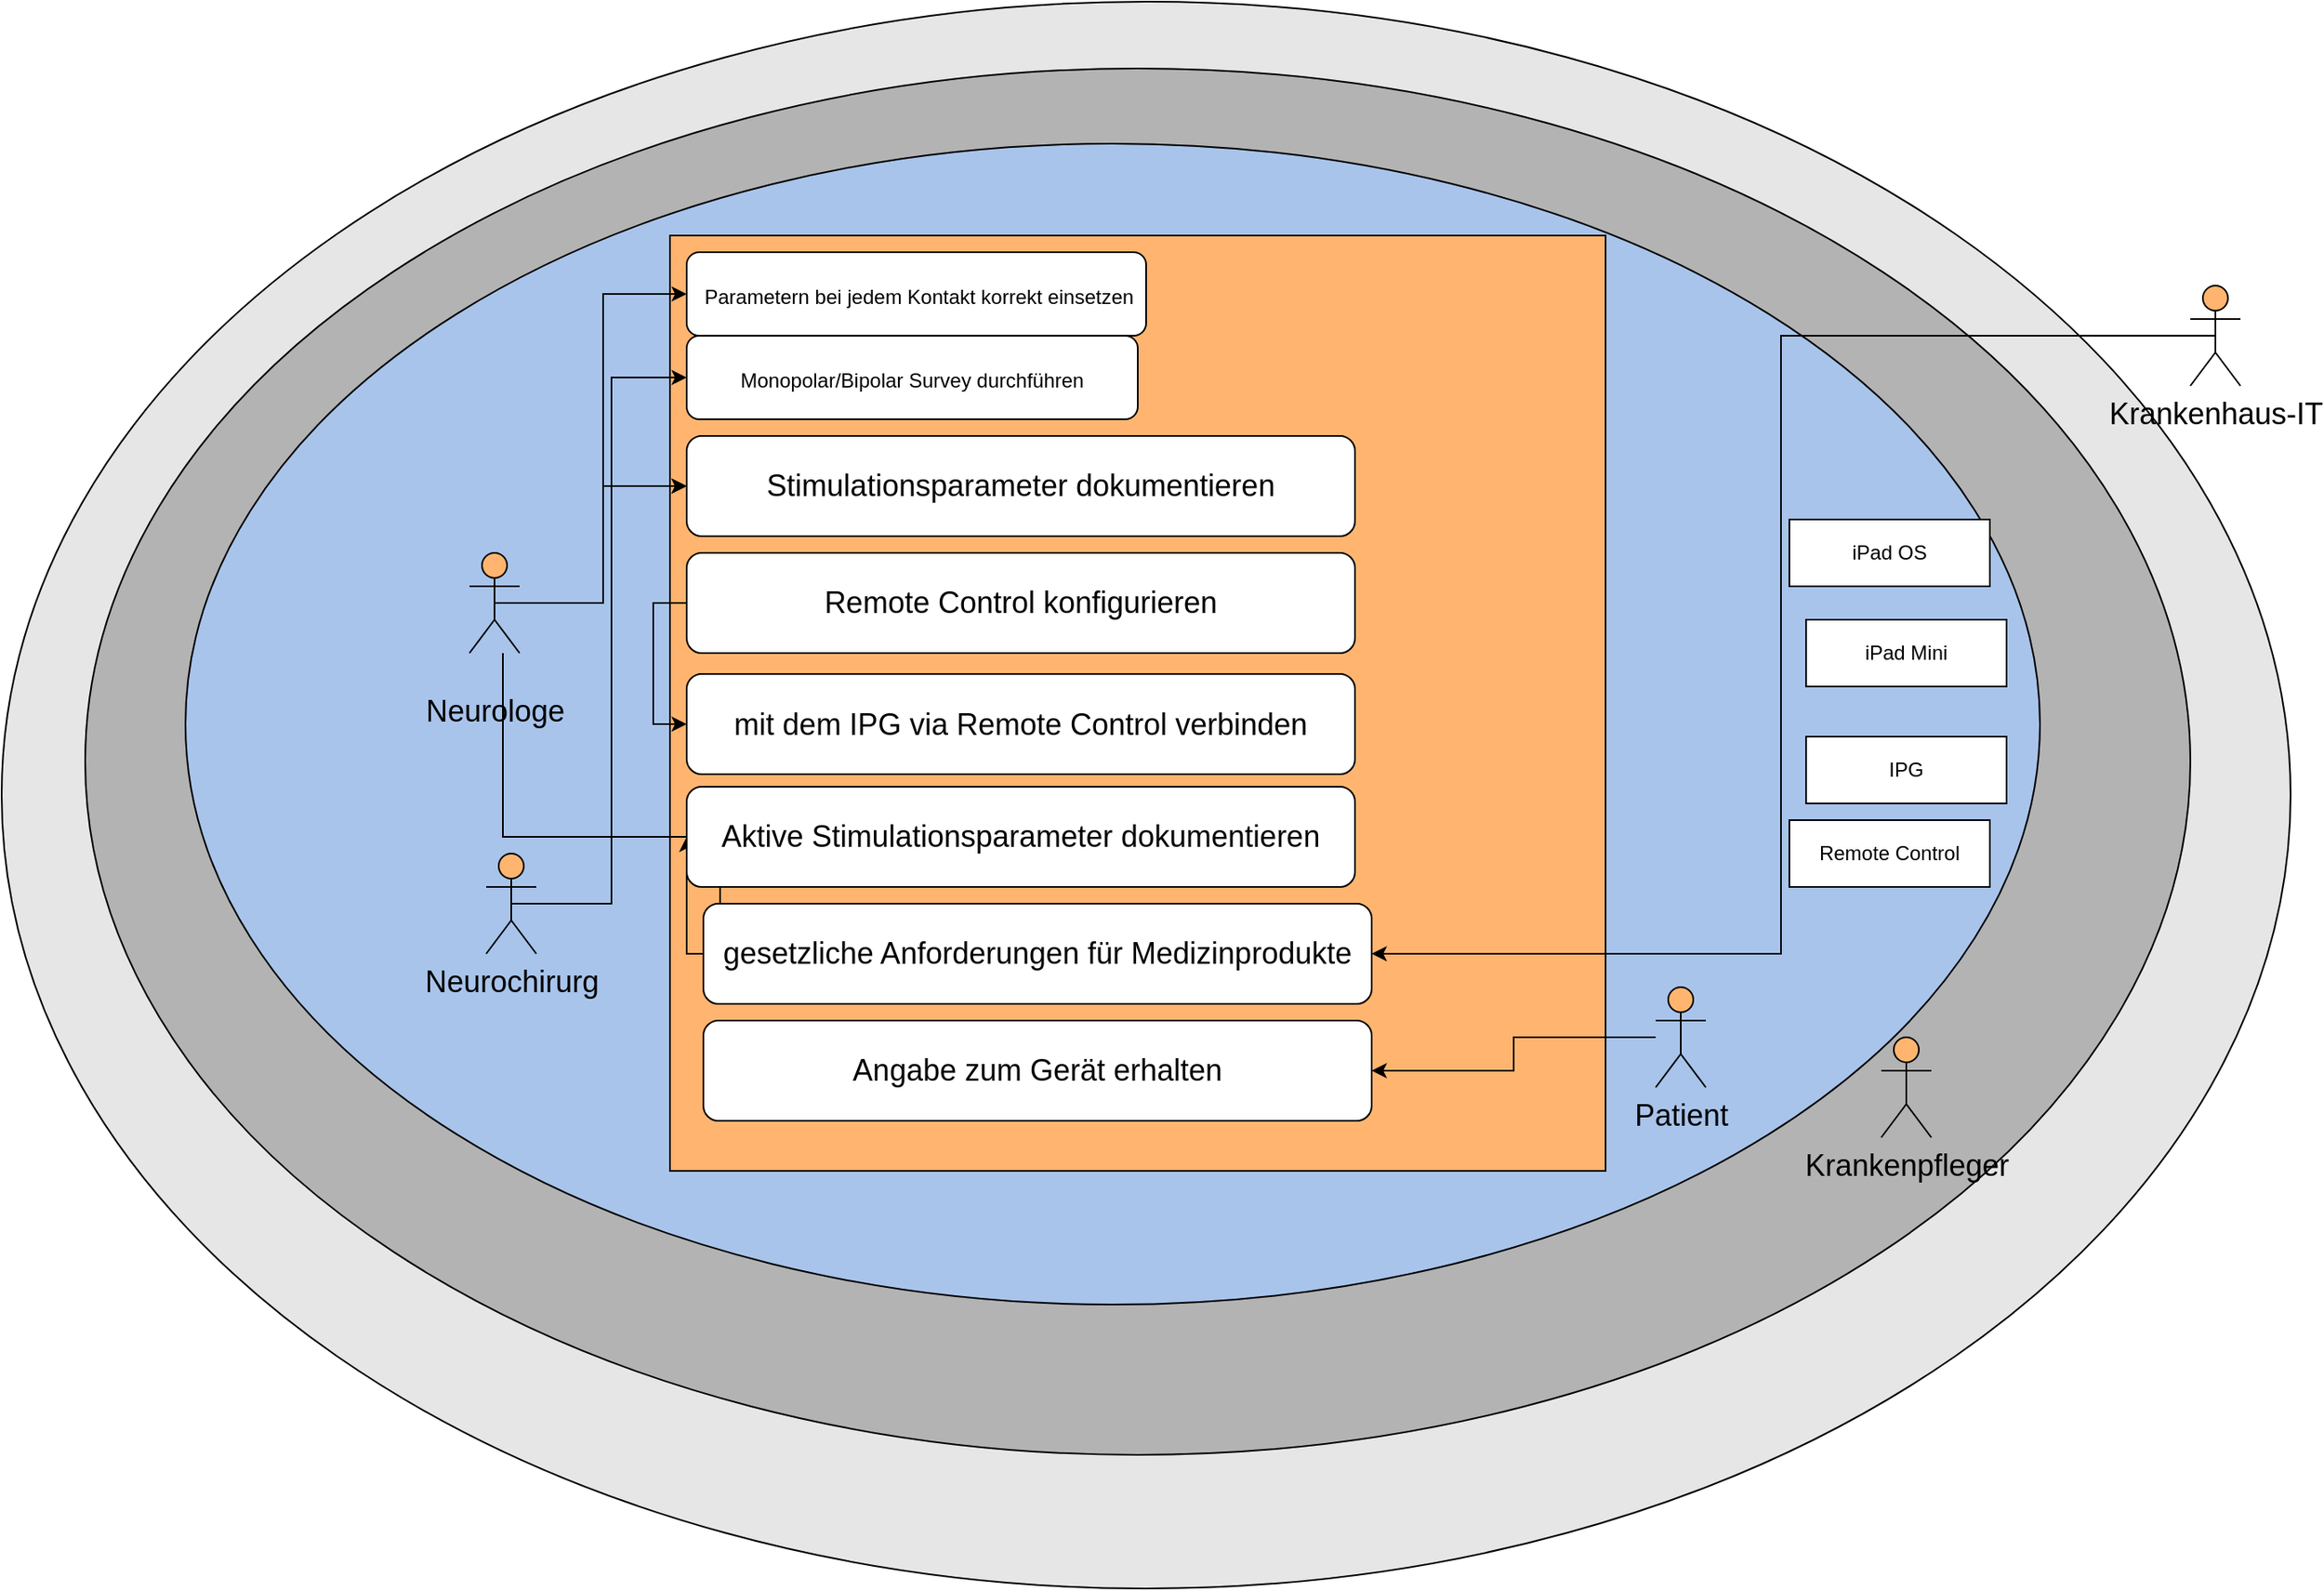 <mxfile version="17.4.5" type="github">
  <diagram id="COCRISKAF5RU_WuCZG3C" name="Page-1">
    <mxGraphModel dx="1398" dy="764" grid="1" gridSize="10" guides="1" tooltips="1" connect="1" arrows="1" fold="1" page="1" pageScale="1" pageWidth="3300" pageHeight="2339" math="0" shadow="0">
      <root>
        <mxCell id="0" />
        <mxCell id="1" parent="0" />
        <mxCell id="ObiDn6EqENm9eNaDBc-o-1" value="" style="ellipse;whiteSpace=wrap;html=1;fillColor=#E6E6E6;" vertex="1" parent="1">
          <mxGeometry x="40" y="20" width="1370" height="950" as="geometry" />
        </mxCell>
        <mxCell id="ObiDn6EqENm9eNaDBc-o-2" value="" style="ellipse;whiteSpace=wrap;html=1;fillColor=#B3B3B3;" vertex="1" parent="1">
          <mxGeometry x="90" y="60" width="1260" height="830" as="geometry" />
        </mxCell>
        <mxCell id="ObiDn6EqENm9eNaDBc-o-3" value="" style="ellipse;whiteSpace=wrap;html=1;fillColor=#A9C4EB;" vertex="1" parent="1">
          <mxGeometry x="150" y="105" width="1110" height="695" as="geometry" />
        </mxCell>
        <mxCell id="ObiDn6EqENm9eNaDBc-o-5" value="" style="whiteSpace=wrap;html=1;aspect=fixed;fontSize=36;fillColor=#FFB570;" vertex="1" parent="1">
          <mxGeometry x="440" y="160" width="560" height="560" as="geometry" />
        </mxCell>
        <mxCell id="ObiDn6EqENm9eNaDBc-o-19" style="edgeStyle=orthogonalEdgeStyle;rounded=0;orthogonalLoop=1;jettySize=auto;html=1;exitX=0.5;exitY=0.5;exitDx=0;exitDy=0;exitPerimeter=0;fontSize=18;entryX=0;entryY=0.5;entryDx=0;entryDy=0;" edge="1" parent="1" source="ObiDn6EqENm9eNaDBc-o-6" target="ObiDn6EqENm9eNaDBc-o-13">
          <mxGeometry relative="1" as="geometry" />
        </mxCell>
        <mxCell id="ObiDn6EqENm9eNaDBc-o-21" style="edgeStyle=orthogonalEdgeStyle;rounded=0;orthogonalLoop=1;jettySize=auto;html=1;exitX=0.5;exitY=0.5;exitDx=0;exitDy=0;exitPerimeter=0;entryX=0;entryY=0.5;entryDx=0;entryDy=0;fontSize=18;" edge="1" parent="1" source="ObiDn6EqENm9eNaDBc-o-6" target="ObiDn6EqENm9eNaDBc-o-15">
          <mxGeometry relative="1" as="geometry" />
        </mxCell>
        <mxCell id="ObiDn6EqENm9eNaDBc-o-28" style="edgeStyle=orthogonalEdgeStyle;rounded=0;orthogonalLoop=1;jettySize=auto;html=1;fontSize=12;entryX=0;entryY=0.5;entryDx=0;entryDy=0;" edge="1" parent="1" source="ObiDn6EqENm9eNaDBc-o-6" target="ObiDn6EqENm9eNaDBc-o-26">
          <mxGeometry relative="1" as="geometry">
            <Array as="points">
              <mxPoint x="340" y="520" />
              <mxPoint x="470" y="520" />
              <mxPoint x="470" y="590" />
            </Array>
          </mxGeometry>
        </mxCell>
        <mxCell id="ObiDn6EqENm9eNaDBc-o-30" style="edgeStyle=orthogonalEdgeStyle;rounded=0;orthogonalLoop=1;jettySize=auto;html=1;exitX=0;exitY=0.5;exitDx=0;exitDy=0;entryX=0;entryY=0.5;entryDx=0;entryDy=0;fontSize=12;" edge="1" parent="1" source="ObiDn6EqENm9eNaDBc-o-16" target="ObiDn6EqENm9eNaDBc-o-25">
          <mxGeometry relative="1" as="geometry" />
        </mxCell>
        <mxCell id="ObiDn6EqENm9eNaDBc-o-6" value="&lt;font style=&quot;font-size: 18px&quot;&gt;Neurologe&lt;/font&gt;" style="shape=umlActor;verticalLabelPosition=bottom;verticalAlign=top;html=1;outlineConnect=0;fontSize=36;fillColor=#FFB570;" vertex="1" parent="1">
          <mxGeometry x="320" y="350" width="30" height="60" as="geometry" />
        </mxCell>
        <mxCell id="ObiDn6EqENm9eNaDBc-o-20" style="edgeStyle=orthogonalEdgeStyle;rounded=0;orthogonalLoop=1;jettySize=auto;html=1;entryX=0;entryY=0.5;entryDx=0;entryDy=0;fontSize=18;" edge="1" parent="1" source="ObiDn6EqENm9eNaDBc-o-7" target="ObiDn6EqENm9eNaDBc-o-14">
          <mxGeometry relative="1" as="geometry" />
        </mxCell>
        <mxCell id="ObiDn6EqENm9eNaDBc-o-23" style="edgeStyle=orthogonalEdgeStyle;rounded=0;orthogonalLoop=1;jettySize=auto;html=1;exitX=0.5;exitY=0.5;exitDx=0;exitDy=0;exitPerimeter=0;entryX=0;entryY=0.5;entryDx=0;entryDy=0;fontSize=18;" edge="1" parent="1" source="ObiDn6EqENm9eNaDBc-o-7" target="ObiDn6EqENm9eNaDBc-o-15">
          <mxGeometry relative="1" as="geometry" />
        </mxCell>
        <mxCell id="ObiDn6EqENm9eNaDBc-o-7" value="Neurochirurg" style="shape=umlActor;verticalLabelPosition=bottom;verticalAlign=top;html=1;outlineConnect=0;fontSize=18;fillColor=#FFB570;" vertex="1" parent="1">
          <mxGeometry x="330" y="530" width="30" height="60" as="geometry" />
        </mxCell>
        <mxCell id="ObiDn6EqENm9eNaDBc-o-34" style="edgeStyle=orthogonalEdgeStyle;rounded=0;orthogonalLoop=1;jettySize=auto;html=1;entryX=1;entryY=0.5;entryDx=0;entryDy=0;fontSize=12;" edge="1" parent="1" source="ObiDn6EqENm9eNaDBc-o-8" target="ObiDn6EqENm9eNaDBc-o-33">
          <mxGeometry relative="1" as="geometry" />
        </mxCell>
        <mxCell id="ObiDn6EqENm9eNaDBc-o-8" value="Patient" style="shape=umlActor;verticalLabelPosition=bottom;verticalAlign=top;html=1;outlineConnect=0;fontSize=18;fillColor=#FFB570;" vertex="1" parent="1">
          <mxGeometry x="1030" y="610" width="30" height="60" as="geometry" />
        </mxCell>
        <mxCell id="ObiDn6EqENm9eNaDBc-o-31" style="edgeStyle=orthogonalEdgeStyle;rounded=0;orthogonalLoop=1;jettySize=auto;html=1;exitX=0.5;exitY=0.5;exitDx=0;exitDy=0;exitPerimeter=0;entryX=1;entryY=0.5;entryDx=0;entryDy=0;fontSize=12;" edge="1" parent="1" source="ObiDn6EqENm9eNaDBc-o-9" target="ObiDn6EqENm9eNaDBc-o-27">
          <mxGeometry relative="1" as="geometry" />
        </mxCell>
        <mxCell id="ObiDn6EqENm9eNaDBc-o-9" value="Krankenhaus-IT" style="shape=umlActor;verticalLabelPosition=bottom;verticalAlign=top;html=1;outlineConnect=0;fontSize=18;fillColor=#FFB570;" vertex="1" parent="1">
          <mxGeometry x="1350" y="190" width="30" height="60" as="geometry" />
        </mxCell>
        <mxCell id="ObiDn6EqENm9eNaDBc-o-13" value="&lt;font style=&quot;font-size: 12px&quot;&gt;&amp;nbsp;Parametern bei jedem Kontakt korrekt einsetzen&lt;/font&gt;" style="rounded=1;whiteSpace=wrap;html=1;fontSize=18;fillColor=#FFFFFF;" vertex="1" parent="1">
          <mxGeometry x="450" y="170" width="275" height="50" as="geometry" />
        </mxCell>
        <mxCell id="ObiDn6EqENm9eNaDBc-o-14" value="&lt;font style=&quot;font-size: 12px&quot;&gt;Monopolar/Bipolar Survey durchführen&lt;/font&gt;" style="rounded=1;whiteSpace=wrap;html=1;fontSize=18;fillColor=#FFFFFF;" vertex="1" parent="1">
          <mxGeometry x="450" y="220" width="270" height="50" as="geometry" />
        </mxCell>
        <mxCell id="ObiDn6EqENm9eNaDBc-o-15" value="Stimulationsparameter dokumentieren" style="rounded=1;whiteSpace=wrap;html=1;fontSize=18;fillColor=#FFFFFF;" vertex="1" parent="1">
          <mxGeometry x="450" y="280" width="400" height="60" as="geometry" />
        </mxCell>
        <mxCell id="ObiDn6EqENm9eNaDBc-o-16" value="Remote Control konfigurieren" style="rounded=1;whiteSpace=wrap;html=1;fontSize=18;fillColor=#FFFFFF;" vertex="1" parent="1">
          <mxGeometry x="450" y="350" width="400" height="60" as="geometry" />
        </mxCell>
        <mxCell id="ObiDn6EqENm9eNaDBc-o-25" value="mit dem IPG via Remote Control verbinden" style="rounded=1;whiteSpace=wrap;html=1;fontSize=18;fillColor=#FFFFFF;" vertex="1" parent="1">
          <mxGeometry x="450" y="422.5" width="400" height="60" as="geometry" />
        </mxCell>
        <mxCell id="ObiDn6EqENm9eNaDBc-o-26" value="Aktive Stimulationsparameter dokumentieren" style="rounded=1;whiteSpace=wrap;html=1;fontSize=18;fillColor=#FFFFFF;" vertex="1" parent="1">
          <mxGeometry x="450" y="490" width="400" height="60" as="geometry" />
        </mxCell>
        <mxCell id="ObiDn6EqENm9eNaDBc-o-27" value="gesetzliche Anforderungen für Medizinprodukte" style="rounded=1;whiteSpace=wrap;html=1;fontSize=18;fillColor=#FFFFFF;" vertex="1" parent="1">
          <mxGeometry x="460" y="560" width="400" height="60" as="geometry" />
        </mxCell>
        <mxCell id="ObiDn6EqENm9eNaDBc-o-33" value="Angabe zum Gerät erhalten" style="rounded=1;whiteSpace=wrap;html=1;fontSize=18;fillColor=#FFFFFF;" vertex="1" parent="1">
          <mxGeometry x="460" y="630" width="400" height="60" as="geometry" />
        </mxCell>
        <mxCell id="ObiDn6EqENm9eNaDBc-o-36" value="iPad Mini" style="rounded=0;whiteSpace=wrap;html=1;fontSize=12;fillColor=#FFFFFF;" vertex="1" parent="1">
          <mxGeometry x="1120" y="390" width="120" height="40" as="geometry" />
        </mxCell>
        <mxCell id="ObiDn6EqENm9eNaDBc-o-37" value="IPG" style="rounded=0;whiteSpace=wrap;html=1;fontSize=12;fillColor=#FFFFFF;" vertex="1" parent="1">
          <mxGeometry x="1120" y="460" width="120" height="40" as="geometry" />
        </mxCell>
        <mxCell id="ObiDn6EqENm9eNaDBc-o-38" value="Remote Control" style="rounded=0;whiteSpace=wrap;html=1;fontSize=12;fillColor=#FFFFFF;" vertex="1" parent="1">
          <mxGeometry x="1110" y="510" width="120" height="40" as="geometry" />
        </mxCell>
        <mxCell id="ObiDn6EqENm9eNaDBc-o-41" value="iPad OS" style="rounded=0;whiteSpace=wrap;html=1;fontSize=12;fillColor=#FFFFFF;" vertex="1" parent="1">
          <mxGeometry x="1110" y="330" width="120" height="40" as="geometry" />
        </mxCell>
        <mxCell id="ObiDn6EqENm9eNaDBc-o-43" value="Krankenpfleger" style="shape=umlActor;verticalLabelPosition=bottom;verticalAlign=top;html=1;outlineConnect=0;fontSize=18;fillColor=#FFB570;" vertex="1" parent="1">
          <mxGeometry x="1165" y="640" width="30" height="60" as="geometry" />
        </mxCell>
      </root>
    </mxGraphModel>
  </diagram>
</mxfile>
